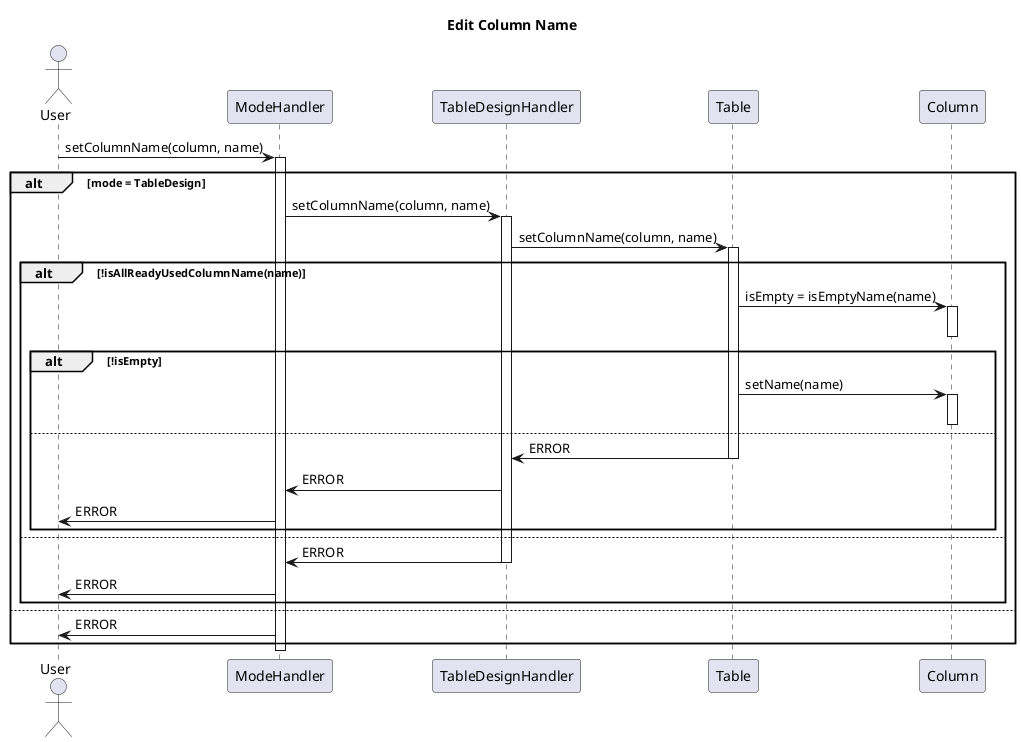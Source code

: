 @startuml
title Edit Column Name
Actor User

User -> ModeHandler: setColumnName(column, name)
activate ModeHandler
alt mode = TableDesign
    ModeHandler -> TableDesignHandler: setColumnName(column, name)
    activate TableDesignHandler
    TableDesignHandler -> Table: setColumnName(column, name)
    activate Table
    alt !isAllReadyUsedColumnName(name)
        Table -> Column: isEmpty = isEmptyName(name)
        activate Column
        deactivate Column
        alt !isEmpty
            Table -> Column: setName(name)
            activate Column
            deactivate Column
        else
            Table -> TableDesignHandler: ERROR
            deactivate Table
            TableDesignHandler -> ModeHandler: ERROR
            ModeHandler -> User: ERROR
        end
    else
    TableDesignHandler -> ModeHandler: ERROR
    deactivate TableDesignHandler
    ModeHandler -> User: ERROR
    end
else
    ModeHandler -> User: ERROR

end


deactivate ModeHandler


@enduml